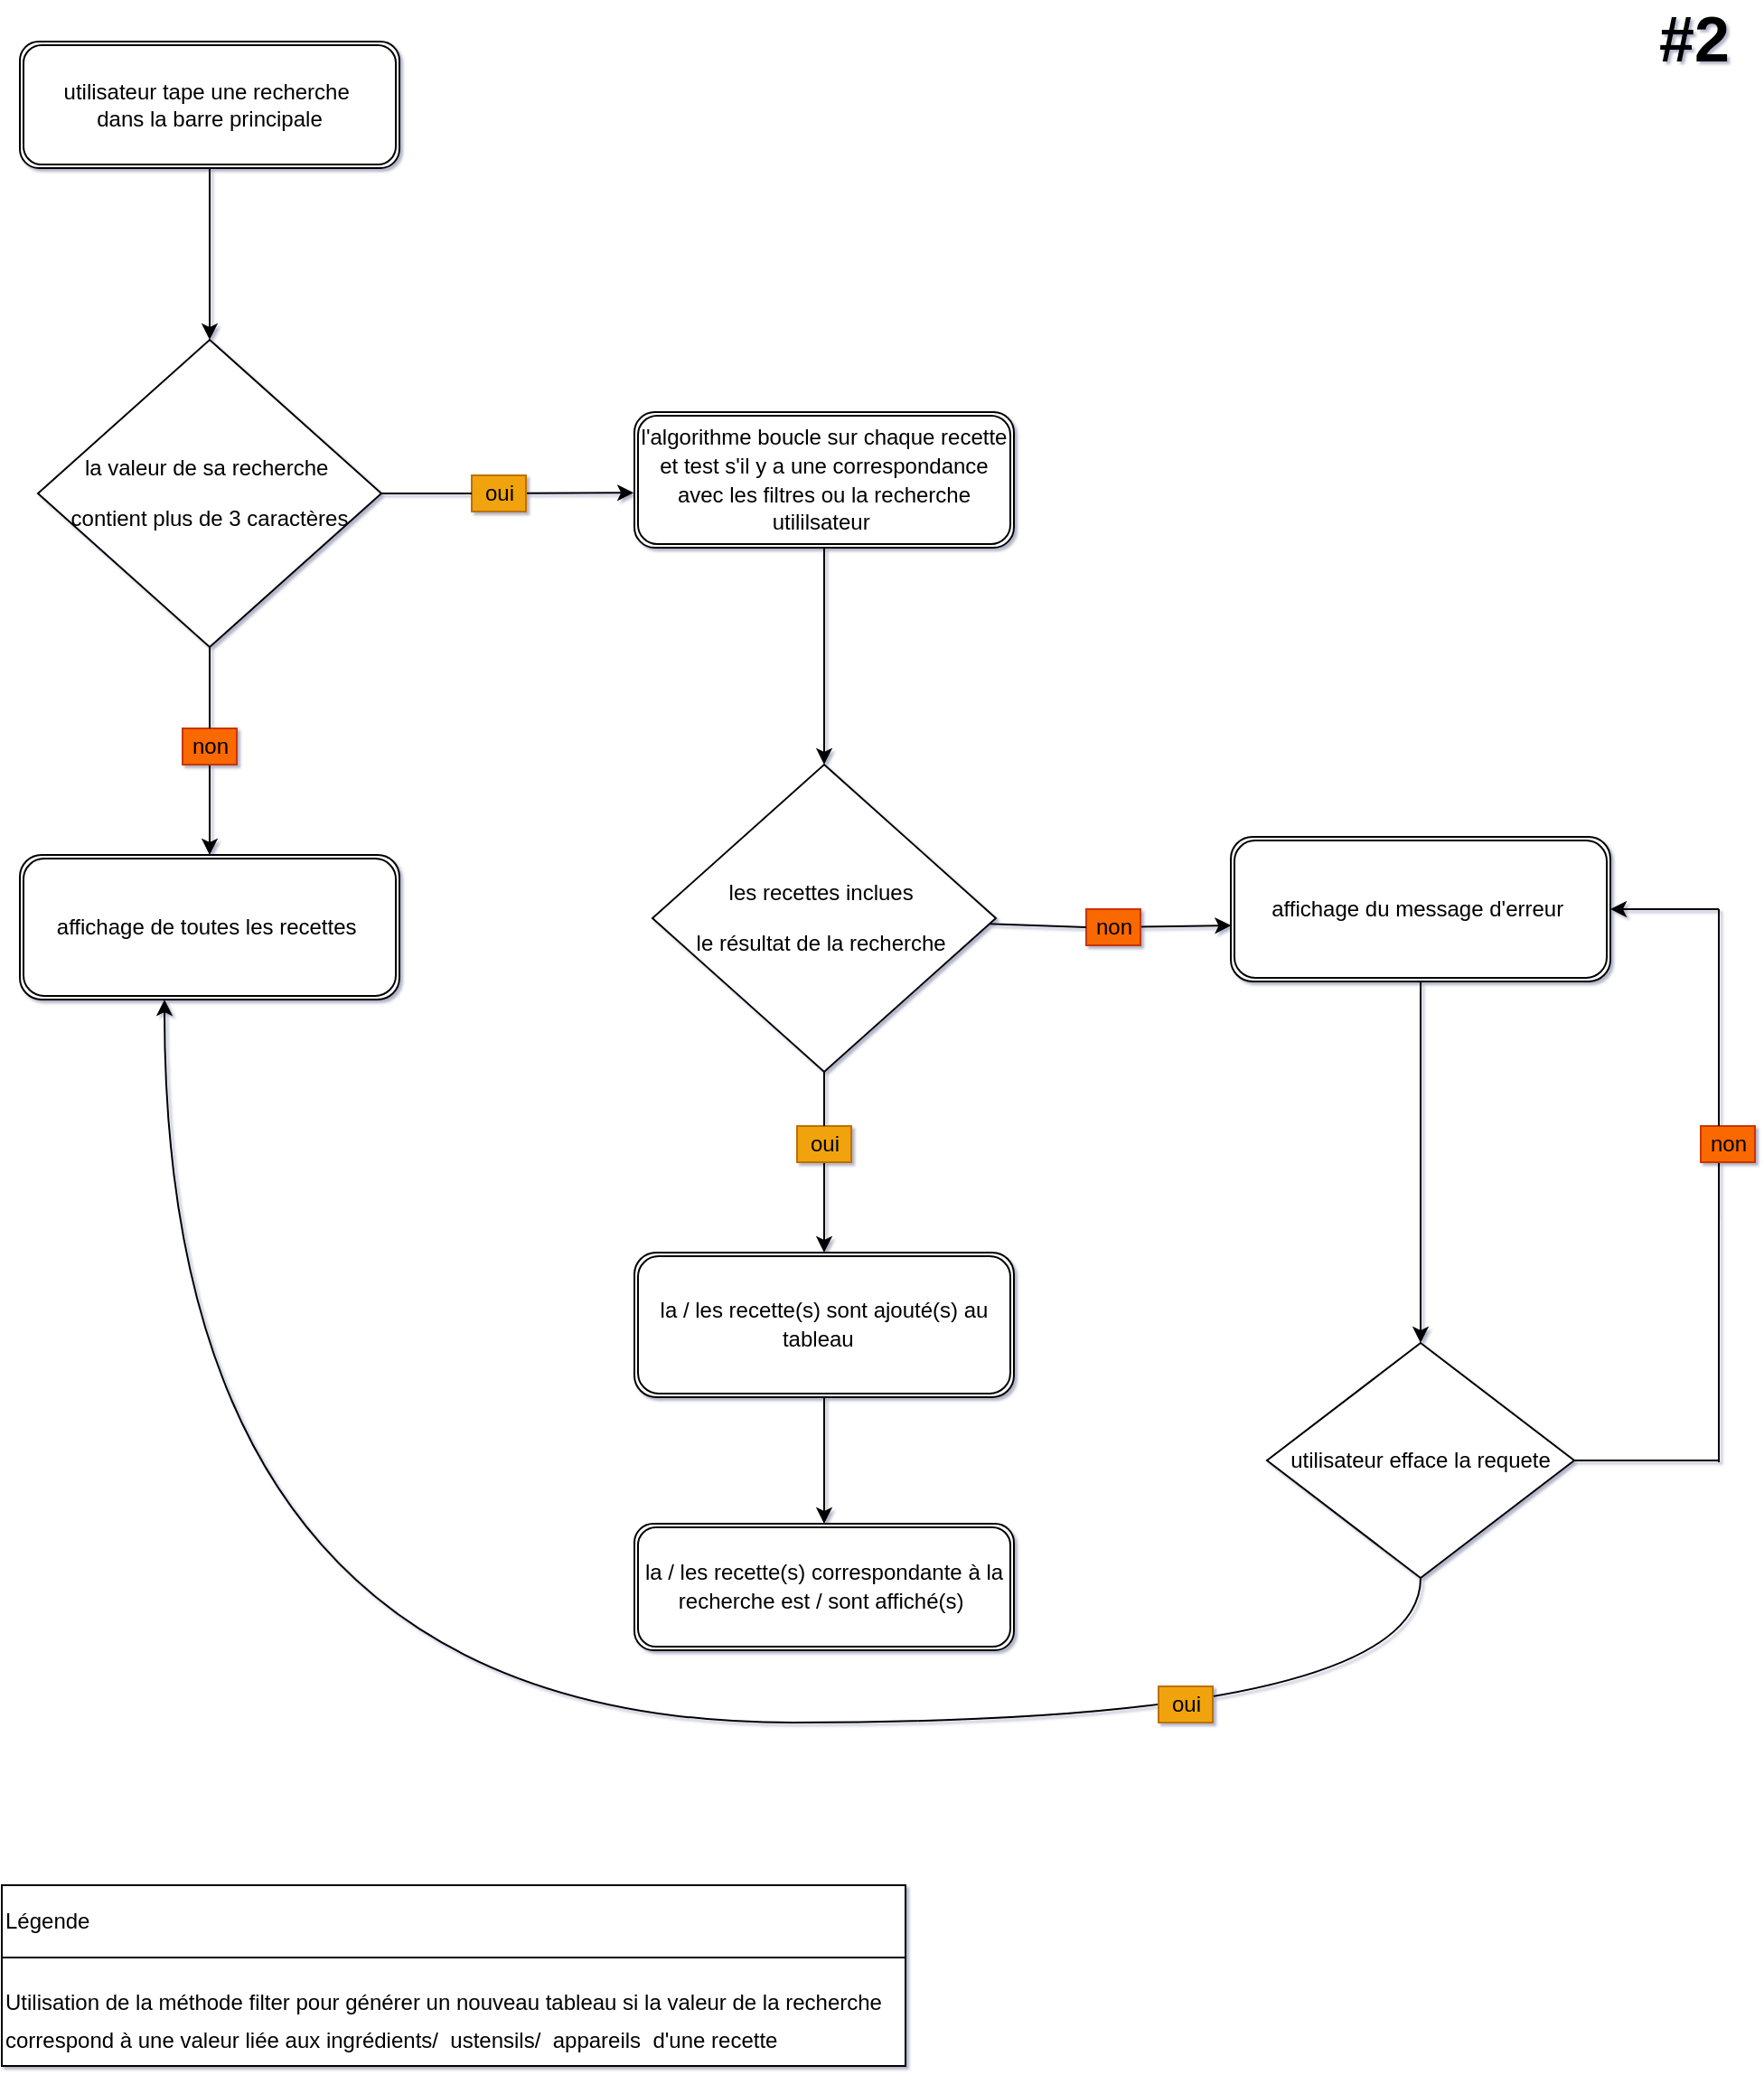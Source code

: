 <mxfile>
    <diagram id="_2jcx-t62Wp5KSKA55ZE" name="Page-1">
        <mxGraphModel dx="1987" dy="1149" grid="0" gridSize="10" guides="1" tooltips="1" connect="1" arrows="1" fold="1" page="1" pageScale="1" pageWidth="1700" pageHeight="1100" background="#ffffff" math="0" shadow="1">
            <root>
                <mxCell id="0"/>
                <mxCell id="1" parent="0"/>
                <mxCell id="14" style="edgeStyle=none;html=1;entryX=0.5;entryY=0;entryDx=0;entryDy=0;" parent="1" source="2" target="3" edge="1">
                    <mxGeometry relative="1" as="geometry"/>
                </mxCell>
                <mxCell id="2" value="utilisateur tape une recherche&amp;nbsp; &lt;br&gt;dans la barre principale" style="shape=ext;double=1;rounded=1;whiteSpace=wrap;html=1;" parent="1" vertex="1">
                    <mxGeometry x="375" y="53" width="210" height="70" as="geometry"/>
                </mxCell>
                <mxCell id="16" style="edgeStyle=none;html=1;startArrow=none;" parent="1" source="5" edge="1">
                    <mxGeometry relative="1" as="geometry">
                        <mxPoint x="480" y="503" as="targetPoint"/>
                    </mxGeometry>
                </mxCell>
                <mxCell id="19" style="edgeStyle=none;html=1;entryX=-0.002;entryY=0.595;entryDx=0;entryDy=0;startArrow=none;entryPerimeter=0;" parent="1" source="4" target="18" edge="1">
                    <mxGeometry relative="1" as="geometry"/>
                </mxCell>
                <mxCell id="3" value="&lt;p style=&quot;line-height: 1.3&quot;&gt;la valeur de sa&amp;nbsp;&lt;span&gt;recherche&amp;nbsp;&lt;/span&gt;&lt;/p&gt;&lt;p style=&quot;line-height: 1.3&quot;&gt;&lt;span&gt;contient plus de 3 caractères&lt;/span&gt;&lt;/p&gt;" style="rhombus;whiteSpace=wrap;html=1;rotation=0;" parent="1" vertex="1">
                    <mxGeometry x="385" y="218" width="190" height="170" as="geometry"/>
                </mxCell>
                <mxCell id="6" value="" style="shape=table;startSize=0;container=1;collapsible=0;childLayout=tableLayout;" parent="1" vertex="1">
                    <mxGeometry x="365" y="1073" width="500" height="100" as="geometry"/>
                </mxCell>
                <mxCell id="7" value="" style="shape=partialRectangle;collapsible=0;dropTarget=0;pointerEvents=0;fillColor=none;top=0;left=0;bottom=0;right=0;points=[[0,0.5],[1,0.5]];portConstraint=eastwest;" parent="6" vertex="1">
                    <mxGeometry width="500" height="40" as="geometry"/>
                </mxCell>
                <mxCell id="8" value="Légende&lt;span style=&quot;white-space: pre&quot;&gt;&#9;&lt;/span&gt;&lt;span style=&quot;white-space: pre&quot;&gt;&#9;&lt;/span&gt;" style="shape=partialRectangle;html=1;whiteSpace=wrap;connectable=0;overflow=hidden;fillColor=none;top=0;left=0;bottom=0;right=0;pointerEvents=1;align=left;" parent="7" vertex="1">
                    <mxGeometry width="500" height="40" as="geometry">
                        <mxRectangle width="500" height="40" as="alternateBounds"/>
                    </mxGeometry>
                </mxCell>
                <mxCell id="9" value="" style="shape=partialRectangle;collapsible=0;dropTarget=0;pointerEvents=0;fillColor=none;top=0;left=0;bottom=0;right=0;points=[[0,0.5],[1,0.5]];portConstraint=eastwest;" parent="6" vertex="1">
                    <mxGeometry y="40" width="500" height="60" as="geometry"/>
                </mxCell>
                <mxCell id="10" value="&lt;p style=&quot;line-height: 1.8&quot;&gt;Utilisation de la méthode filter pour générer un nouveau tableau si la valeur de la recherche&lt;br&gt;correspond à une valeur liée aux ingrédients/&amp;nbsp; ustensils/&amp;nbsp; appareils&amp;nbsp; d'une recette&lt;/p&gt;" style="shape=partialRectangle;html=1;whiteSpace=wrap;connectable=0;overflow=hidden;fillColor=none;top=0;left=0;bottom=0;right=0;pointerEvents=1;align=left;" parent="9" vertex="1">
                    <mxGeometry width="500" height="60" as="geometry">
                        <mxRectangle width="500" height="60" as="alternateBounds"/>
                    </mxGeometry>
                </mxCell>
                <mxCell id="23" style="edgeStyle=none;html=1;startArrow=none;entryX=0.001;entryY=0.613;entryDx=0;entryDy=0;entryPerimeter=0;" parent="1" source="25" target="22" edge="1">
                    <mxGeometry relative="1" as="geometry">
                        <mxPoint x="1025" y="598" as="targetPoint"/>
                    </mxGeometry>
                </mxCell>
                <mxCell id="28" style="edgeStyle=none;html=1;startArrow=none;" parent="1" source="29" edge="1">
                    <mxGeometry relative="1" as="geometry">
                        <mxPoint x="820" y="723" as="targetPoint"/>
                    </mxGeometry>
                </mxCell>
                <mxCell id="12" value="&lt;p style=&quot;line-height: 1.3&quot;&gt;les recettes inclues&amp;nbsp;&lt;/p&gt;&lt;p style=&quot;line-height: 1.3&quot;&gt;le résultat de la recherche&amp;nbsp;&lt;/p&gt;" style="rhombus;whiteSpace=wrap;html=1;rotation=0;" parent="1" vertex="1">
                    <mxGeometry x="725" y="453" width="190" height="170" as="geometry"/>
                </mxCell>
                <mxCell id="13" value="&lt;p style=&quot;line-height: 1.3&quot;&gt;affichage de toutes les recettes&amp;nbsp;&lt;/p&gt;" style="shape=ext;double=1;rounded=1;whiteSpace=wrap;html=1;" parent="1" vertex="1">
                    <mxGeometry x="375" y="503" width="210" height="80" as="geometry"/>
                </mxCell>
                <mxCell id="5" value="non" style="text;html=1;align=center;verticalAlign=middle;resizable=0;points=[];autosize=1;strokeColor=#C73500;fillColor=#fa6800;sketch=0;shadow=0;fontColor=#000000;" parent="1" vertex="1">
                    <mxGeometry x="465" y="433" width="30" height="20" as="geometry"/>
                </mxCell>
                <mxCell id="17" value="" style="edgeStyle=none;html=1;endArrow=none;" parent="1" source="3" target="5" edge="1">
                    <mxGeometry relative="1" as="geometry">
                        <mxPoint x="480" y="533" as="targetPoint"/>
                        <mxPoint x="480" y="388" as="sourcePoint"/>
                    </mxGeometry>
                </mxCell>
                <mxCell id="21" style="edgeStyle=none;html=1;" parent="1" source="18" edge="1">
                    <mxGeometry relative="1" as="geometry">
                        <mxPoint x="820" y="453" as="targetPoint"/>
                    </mxGeometry>
                </mxCell>
                <mxCell id="18" value="&lt;p style=&quot;line-height: 1.3&quot;&gt;l'algorithme boucle sur chaque recette et test s'il y a une correspondance avec les filtres ou la recherche utililsateur&amp;nbsp;&lt;/p&gt;" style="shape=ext;double=1;rounded=1;whiteSpace=wrap;html=1;" parent="1" vertex="1">
                    <mxGeometry x="715" y="258" width="210" height="75" as="geometry"/>
                </mxCell>
                <mxCell id="4" value="oui" style="text;html=1;align=center;verticalAlign=middle;resizable=0;points=[];autosize=1;strokeColor=#BD7000;fillColor=#f0a30a;sketch=0;shadow=0;fontColor=#000000;" parent="1" vertex="1">
                    <mxGeometry x="625" y="293" width="30" height="20" as="geometry"/>
                </mxCell>
                <mxCell id="20" value="" style="edgeStyle=none;html=1;entryX=0;entryY=0.5;entryDx=0;entryDy=0;endArrow=none;" parent="1" source="3" target="4" edge="1">
                    <mxGeometry relative="1" as="geometry">
                        <mxPoint x="575" y="303" as="sourcePoint"/>
                        <mxPoint x="685" y="303" as="targetPoint"/>
                    </mxGeometry>
                </mxCell>
                <mxCell id="27" style="edgeStyle=none;html=1;" parent="1" source="22" edge="1">
                    <mxGeometry relative="1" as="geometry">
                        <mxPoint x="1150" y="773" as="targetPoint"/>
                    </mxGeometry>
                </mxCell>
                <mxCell id="44" style="edgeStyle=orthogonalEdgeStyle;curved=1;html=1;startArrow=classic;startFill=1;endArrow=none;endFill=0;elbow=vertical;" parent="1" source="22" edge="1">
                    <mxGeometry relative="1" as="geometry">
                        <mxPoint x="1315" y="533" as="targetPoint"/>
                    </mxGeometry>
                </mxCell>
                <mxCell id="22" value="&lt;p style=&quot;line-height: 1.3&quot;&gt;affichage du message d'erreur&amp;nbsp;&lt;/p&gt;" style="shape=ext;double=1;rounded=1;whiteSpace=wrap;html=1;" parent="1" vertex="1">
                    <mxGeometry x="1045" y="493" width="210" height="80" as="geometry"/>
                </mxCell>
                <mxCell id="25" value="non" style="text;html=1;align=center;verticalAlign=middle;resizable=0;points=[];autosize=1;strokeColor=#C73500;fillColor=#fa6800;sketch=0;shadow=0;fontColor=#000000;" parent="1" vertex="1">
                    <mxGeometry x="965" y="533" width="30" height="20" as="geometry"/>
                </mxCell>
                <mxCell id="26" value="" style="edgeStyle=none;html=1;entryX=0;entryY=0.5;entryDx=0;entryDy=0;endArrow=none;" parent="1" source="12" target="25" edge="1">
                    <mxGeometry relative="1" as="geometry">
                        <mxPoint x="915" y="598" as="sourcePoint"/>
                        <mxPoint x="1055" y="598" as="targetPoint"/>
                        <Array as="points">
                            <mxPoint x="965" y="543"/>
                        </Array>
                    </mxGeometry>
                </mxCell>
                <mxCell id="29" value="oui" style="text;html=1;align=center;verticalAlign=middle;resizable=0;points=[];autosize=1;strokeColor=#BD7000;fillColor=#f0a30a;sketch=0;shadow=0;fontColor=#000000;" parent="1" vertex="1">
                    <mxGeometry x="805" y="653" width="30" height="20" as="geometry"/>
                </mxCell>
                <mxCell id="30" value="" style="edgeStyle=none;html=1;endArrow=none;" parent="1" source="12" edge="1">
                    <mxGeometry relative="1" as="geometry">
                        <mxPoint x="820" y="653" as="targetPoint"/>
                        <mxPoint x="820" y="683.0" as="sourcePoint"/>
                    </mxGeometry>
                </mxCell>
                <mxCell id="33" style="edgeStyle=none;html=1;" parent="1" source="31" edge="1">
                    <mxGeometry relative="1" as="geometry">
                        <mxPoint x="820" y="873" as="targetPoint"/>
                    </mxGeometry>
                </mxCell>
                <mxCell id="31" value="&lt;p style=&quot;line-height: 1.3&quot;&gt;la / les recette(s) sont ajouté(s) au tableau&amp;nbsp;&amp;nbsp;&lt;/p&gt;" style="shape=ext;double=1;rounded=1;whiteSpace=wrap;html=1;" parent="1" vertex="1">
                    <mxGeometry x="715" y="723" width="210" height="80" as="geometry"/>
                </mxCell>
                <mxCell id="34" value="&lt;p style=&quot;line-height: 1.3&quot;&gt;la / les recette(s) correspondante à la recherche est / sont affiché(s)&amp;nbsp;&lt;br&gt;&lt;/p&gt;" style="shape=ext;double=1;rounded=1;whiteSpace=wrap;html=1;" parent="1" vertex="1">
                    <mxGeometry x="715" y="873" width="210" height="70" as="geometry"/>
                </mxCell>
                <mxCell id="37" style="edgeStyle=orthogonalEdgeStyle;html=1;entryX=0.381;entryY=1;entryDx=0;entryDy=0;entryPerimeter=0;elbow=vertical;curved=1;" parent="1" source="35" target="13" edge="1">
                    <mxGeometry relative="1" as="geometry">
                        <Array as="points">
                            <mxPoint x="1150" y="983"/>
                            <mxPoint x="455" y="983"/>
                        </Array>
                    </mxGeometry>
                </mxCell>
                <mxCell id="41" style="edgeStyle=orthogonalEdgeStyle;curved=1;html=1;elbow=vertical;endArrow=none;endFill=0;" parent="1" source="35" edge="1">
                    <mxGeometry relative="1" as="geometry">
                        <mxPoint x="1315" y="838" as="targetPoint"/>
                    </mxGeometry>
                </mxCell>
                <mxCell id="35" value="utilisateur efface la requete" style="rhombus;whiteSpace=wrap;html=1;rotation=0;gradientColor=none;" parent="1" vertex="1">
                    <mxGeometry x="1065" y="773" width="170" height="130" as="geometry"/>
                </mxCell>
                <mxCell id="38" value="oui" style="text;html=1;align=center;verticalAlign=middle;resizable=0;points=[];autosize=1;strokeColor=#BD7000;fillColor=#f0a30a;sketch=0;shadow=0;fontColor=#000000;" parent="1" vertex="1">
                    <mxGeometry x="1005" y="963" width="30" height="20" as="geometry"/>
                </mxCell>
                <mxCell id="43" style="edgeStyle=none;html=1;endArrow=none;endFill=0;startArrow=none;exitX=0.334;exitY=1.018;exitDx=0;exitDy=0;exitPerimeter=0;" parent="1" source="24" edge="1">
                    <mxGeometry relative="1" as="geometry">
                        <mxPoint x="1315" y="839" as="targetPoint"/>
                        <mxPoint x="1315" y="693" as="sourcePoint"/>
                    </mxGeometry>
                </mxCell>
                <mxCell id="24" value="non" style="text;html=1;align=center;verticalAlign=middle;resizable=0;points=[];autosize=1;strokeColor=#C73500;fillColor=#fa6800;sketch=0;shadow=0;fontColor=#000000;" parent="1" vertex="1">
                    <mxGeometry x="1305" y="653" width="30" height="20" as="geometry"/>
                </mxCell>
                <mxCell id="46" value="" style="edgeStyle=none;html=1;endArrow=none;endFill=0;" parent="1" edge="1">
                    <mxGeometry relative="1" as="geometry">
                        <mxPoint x="1315" y="653" as="targetPoint"/>
                        <mxPoint x="1315" y="533" as="sourcePoint"/>
                    </mxGeometry>
                </mxCell>
                <mxCell id="47" value="&lt;b&gt;&lt;font style=&quot;font-size: 35px&quot;&gt;#2&lt;/font&gt;&lt;/b&gt;" style="text;html=1;align=center;verticalAlign=middle;resizable=0;points=[];autosize=1;strokeColor=none;fillColor=none;" vertex="1" parent="1">
                    <mxGeometry x="1276" y="36" width="50" height="30" as="geometry"/>
                </mxCell>
            </root>
        </mxGraphModel>
    </diagram>
</mxfile>